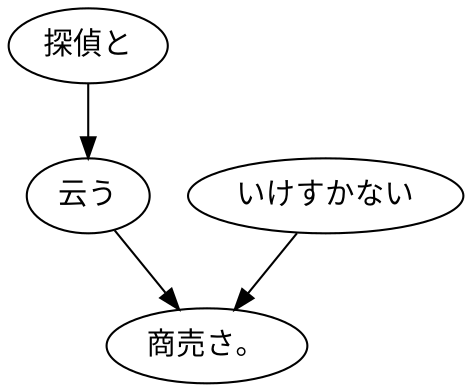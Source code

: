 digraph graph6255 {
	node0 [label="探偵と"];
	node1 [label="云う"];
	node2 [label="いけすかない"];
	node3 [label="商売さ。"];
	node0 -> node1;
	node1 -> node3;
	node2 -> node3;
}
